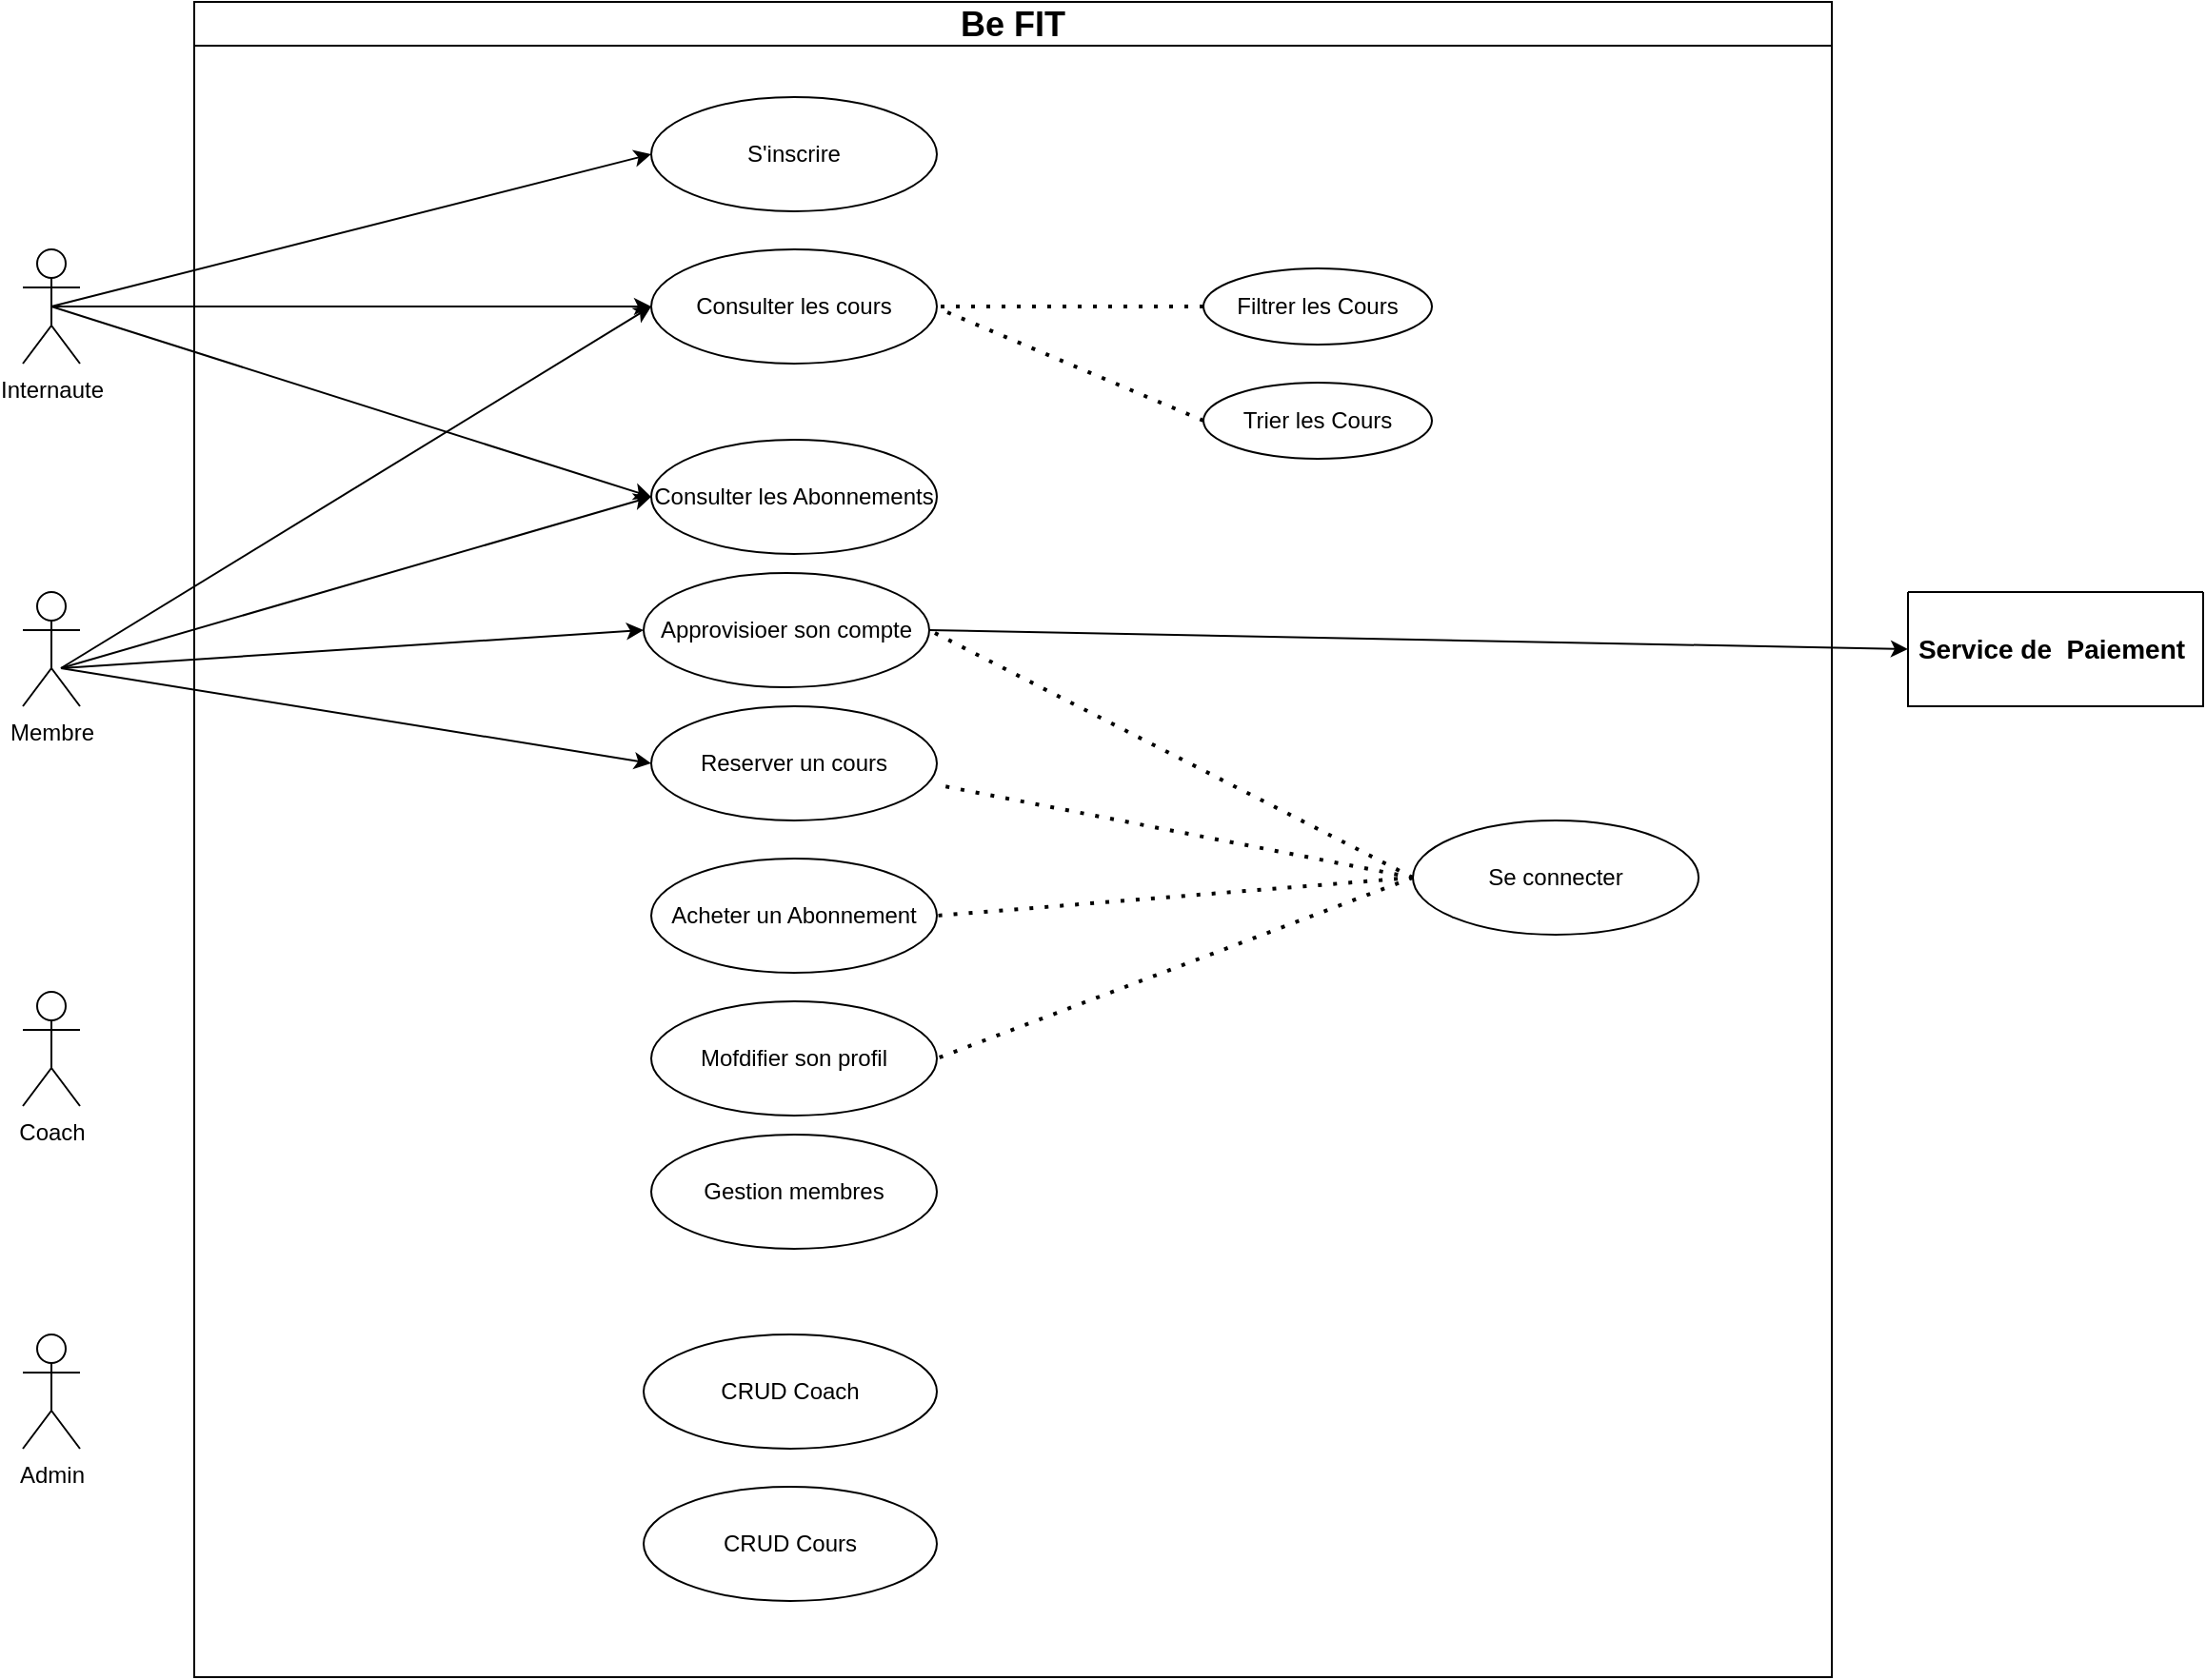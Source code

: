 <mxfile version="21.3.7" type="github">
  <diagram name="Page-1" id="1iFykEma4SjJ6AifyjPA">
    <mxGraphModel dx="1832" dy="1944" grid="1" gridSize="10" guides="1" tooltips="1" connect="1" arrows="1" fold="1" page="1" pageScale="1" pageWidth="827" pageHeight="1169" math="0" shadow="0">
      <root>
        <mxCell id="0" />
        <mxCell id="1" parent="0" />
        <mxCell id="lOYmVdTBjmAg4O3prtzg-1" value="Internaute&lt;br&gt;" style="shape=umlActor;verticalLabelPosition=bottom;verticalAlign=top;html=1;outlineConnect=0;" parent="1" vertex="1">
          <mxGeometry x="130" y="90" width="30" height="60" as="geometry" />
        </mxCell>
        <mxCell id="lOYmVdTBjmAg4O3prtzg-2" value="Membre" style="shape=umlActor;verticalLabelPosition=bottom;verticalAlign=top;html=1;outlineConnect=0;" parent="1" vertex="1">
          <mxGeometry x="130" y="270" width="30" height="60" as="geometry" />
        </mxCell>
        <mxCell id="lOYmVdTBjmAg4O3prtzg-3" value="Admin&lt;br&gt;" style="shape=umlActor;verticalLabelPosition=bottom;verticalAlign=top;html=1;outlineConnect=0;" parent="1" vertex="1">
          <mxGeometry x="130" y="660" width="30" height="60" as="geometry" />
        </mxCell>
        <mxCell id="lOYmVdTBjmAg4O3prtzg-13" value="&lt;font style=&quot;font-size: 18px;&quot;&gt;Be FIT&lt;/font&gt;" style="swimlane;whiteSpace=wrap;html=1;startSize=23;" parent="1" vertex="1">
          <mxGeometry x="220" y="-40" width="860" height="880" as="geometry" />
        </mxCell>
        <mxCell id="lOYmVdTBjmAg4O3prtzg-18" value="Consulter les cours" style="ellipse;whiteSpace=wrap;html=1;" parent="lOYmVdTBjmAg4O3prtzg-13" vertex="1">
          <mxGeometry x="240" y="130" width="150" height="60" as="geometry" />
        </mxCell>
        <mxCell id="lOYmVdTBjmAg4O3prtzg-21" value="Filtrer les Cours" style="ellipse;whiteSpace=wrap;html=1;" parent="lOYmVdTBjmAg4O3prtzg-13" vertex="1">
          <mxGeometry x="530" y="140" width="120" height="40" as="geometry" />
        </mxCell>
        <mxCell id="lOYmVdTBjmAg4O3prtzg-22" value="Trier les Cours" style="ellipse;whiteSpace=wrap;html=1;" parent="lOYmVdTBjmAg4O3prtzg-13" vertex="1">
          <mxGeometry x="530" y="200" width="120" height="40" as="geometry" />
        </mxCell>
        <mxCell id="0ztzo1w5mw3XJSYibWvr-3" value="CRUD Coach" style="ellipse;whiteSpace=wrap;html=1;" vertex="1" parent="lOYmVdTBjmAg4O3prtzg-13">
          <mxGeometry x="236" y="700" width="154" height="60" as="geometry" />
        </mxCell>
        <mxCell id="0ztzo1w5mw3XJSYibWvr-23" value="Reserver un cours" style="ellipse;whiteSpace=wrap;html=1;" vertex="1" parent="lOYmVdTBjmAg4O3prtzg-13">
          <mxGeometry x="240" y="370" width="150" height="60" as="geometry" />
        </mxCell>
        <mxCell id="0ztzo1w5mw3XJSYibWvr-24" value="S&#39;inscrire" style="ellipse;whiteSpace=wrap;html=1;" vertex="1" parent="lOYmVdTBjmAg4O3prtzg-13">
          <mxGeometry x="240" y="50" width="150" height="60" as="geometry" />
        </mxCell>
        <mxCell id="0ztzo1w5mw3XJSYibWvr-31" value="Approvisioer son compte" style="ellipse;whiteSpace=wrap;html=1;" vertex="1" parent="lOYmVdTBjmAg4O3prtzg-13">
          <mxGeometry x="236" y="300" width="150" height="60" as="geometry" />
        </mxCell>
        <mxCell id="0ztzo1w5mw3XJSYibWvr-33" value="Consulter les Abonnements" style="ellipse;whiteSpace=wrap;html=1;" vertex="1" parent="lOYmVdTBjmAg4O3prtzg-13">
          <mxGeometry x="240" y="230" width="150" height="60" as="geometry" />
        </mxCell>
        <mxCell id="0ztzo1w5mw3XJSYibWvr-37" value="Acheter un Abonnement" style="ellipse;whiteSpace=wrap;html=1;" vertex="1" parent="lOYmVdTBjmAg4O3prtzg-13">
          <mxGeometry x="240" y="450" width="150" height="60" as="geometry" />
        </mxCell>
        <mxCell id="0ztzo1w5mw3XJSYibWvr-40" value="Mofdifier son profil&lt;br&gt;" style="ellipse;whiteSpace=wrap;html=1;" vertex="1" parent="lOYmVdTBjmAg4O3prtzg-13">
          <mxGeometry x="240" y="525" width="150" height="60" as="geometry" />
        </mxCell>
        <mxCell id="0ztzo1w5mw3XJSYibWvr-41" style="edgeStyle=orthogonalEdgeStyle;rounded=0;orthogonalLoop=1;jettySize=auto;html=1;exitX=0.5;exitY=1;exitDx=0;exitDy=0;" edge="1" parent="lOYmVdTBjmAg4O3prtzg-13" source="0ztzo1w5mw3XJSYibWvr-40" target="0ztzo1w5mw3XJSYibWvr-40">
          <mxGeometry relative="1" as="geometry" />
        </mxCell>
        <mxCell id="0ztzo1w5mw3XJSYibWvr-42" value="" style="endArrow=none;dashed=1;html=1;dashPattern=1 3;strokeWidth=2;rounded=0;entryX=1.019;entryY=0.697;entryDx=0;entryDy=0;entryPerimeter=0;exitX=0;exitY=0.5;exitDx=0;exitDy=0;" edge="1" parent="lOYmVdTBjmAg4O3prtzg-13" source="0ztzo1w5mw3XJSYibWvr-43" target="0ztzo1w5mw3XJSYibWvr-23">
          <mxGeometry width="50" height="50" relative="1" as="geometry">
            <mxPoint x="640" y="460" as="sourcePoint" />
            <mxPoint x="790" y="410" as="targetPoint" />
          </mxGeometry>
        </mxCell>
        <mxCell id="0ztzo1w5mw3XJSYibWvr-43" value="Se connecter" style="ellipse;whiteSpace=wrap;html=1;" vertex="1" parent="lOYmVdTBjmAg4O3prtzg-13">
          <mxGeometry x="640" y="430" width="150" height="60" as="geometry" />
        </mxCell>
        <mxCell id="0ztzo1w5mw3XJSYibWvr-46" value="" style="endArrow=none;dashed=1;html=1;dashPattern=1 3;strokeWidth=2;rounded=0;entryX=1;entryY=0.5;entryDx=0;entryDy=0;exitX=0;exitY=0.5;exitDx=0;exitDy=0;" edge="1" parent="lOYmVdTBjmAg4O3prtzg-13" source="0ztzo1w5mw3XJSYibWvr-43" target="0ztzo1w5mw3XJSYibWvr-31">
          <mxGeometry width="50" height="50" relative="1" as="geometry">
            <mxPoint x="660" y="480" as="sourcePoint" />
            <mxPoint x="413" y="392" as="targetPoint" />
          </mxGeometry>
        </mxCell>
        <mxCell id="0ztzo1w5mw3XJSYibWvr-47" value="" style="endArrow=none;dashed=1;html=1;dashPattern=1 3;strokeWidth=2;rounded=0;entryX=1.019;entryY=0.697;entryDx=0;entryDy=0;entryPerimeter=0;exitX=0;exitY=0.5;exitDx=0;exitDy=0;" edge="1" parent="lOYmVdTBjmAg4O3prtzg-13" source="lOYmVdTBjmAg4O3prtzg-22">
          <mxGeometry width="50" height="50" relative="1" as="geometry">
            <mxPoint x="640" y="250" as="sourcePoint" />
            <mxPoint x="393" y="162" as="targetPoint" />
          </mxGeometry>
        </mxCell>
        <mxCell id="0ztzo1w5mw3XJSYibWvr-49" value="" style="endArrow=none;dashed=1;html=1;dashPattern=1 3;strokeWidth=2;rounded=0;entryX=1;entryY=0.5;entryDx=0;entryDy=0;exitX=0;exitY=0.5;exitDx=0;exitDy=0;" edge="1" parent="lOYmVdTBjmAg4O3prtzg-13" source="lOYmVdTBjmAg4O3prtzg-21" target="lOYmVdTBjmAg4O3prtzg-18">
          <mxGeometry width="50" height="50" relative="1" as="geometry">
            <mxPoint x="540" y="230" as="sourcePoint" />
            <mxPoint x="403" y="172" as="targetPoint" />
          </mxGeometry>
        </mxCell>
        <mxCell id="0ztzo1w5mw3XJSYibWvr-45" value="" style="endArrow=none;dashed=1;html=1;dashPattern=1 3;strokeWidth=2;rounded=0;entryX=1;entryY=0.5;entryDx=0;entryDy=0;exitX=0;exitY=0.5;exitDx=0;exitDy=0;" edge="1" parent="lOYmVdTBjmAg4O3prtzg-13" source="0ztzo1w5mw3XJSYibWvr-43" target="0ztzo1w5mw3XJSYibWvr-40">
          <mxGeometry width="50" height="50" relative="1" as="geometry">
            <mxPoint x="650" y="470" as="sourcePoint" />
            <mxPoint x="403" y="382" as="targetPoint" />
          </mxGeometry>
        </mxCell>
        <mxCell id="0ztzo1w5mw3XJSYibWvr-44" value="" style="endArrow=none;dashed=1;html=1;dashPattern=1 3;strokeWidth=2;rounded=0;entryX=1;entryY=0.5;entryDx=0;entryDy=0;exitX=0;exitY=0.5;exitDx=0;exitDy=0;" edge="1" parent="lOYmVdTBjmAg4O3prtzg-13" source="0ztzo1w5mw3XJSYibWvr-43" target="0ztzo1w5mw3XJSYibWvr-37">
          <mxGeometry width="50" height="50" relative="1" as="geometry">
            <mxPoint x="650" y="470" as="sourcePoint" />
            <mxPoint x="403" y="382" as="targetPoint" />
          </mxGeometry>
        </mxCell>
        <mxCell id="0ztzo1w5mw3XJSYibWvr-57" value="CRUD Cours" style="ellipse;whiteSpace=wrap;html=1;" vertex="1" parent="lOYmVdTBjmAg4O3prtzg-13">
          <mxGeometry x="236" y="780" width="154" height="60" as="geometry" />
        </mxCell>
        <mxCell id="0ztzo1w5mw3XJSYibWvr-58" value="Gestion membres" style="ellipse;whiteSpace=wrap;html=1;" vertex="1" parent="lOYmVdTBjmAg4O3prtzg-13">
          <mxGeometry x="240" y="595" width="150" height="60" as="geometry" />
        </mxCell>
        <mxCell id="lOYmVdTBjmAg4O3prtzg-26" value="" style="swimlane;startSize=0;" parent="1" vertex="1">
          <mxGeometry x="1120" y="270" width="155" height="60" as="geometry" />
        </mxCell>
        <mxCell id="lOYmVdTBjmAg4O3prtzg-27" value="&lt;b&gt;&lt;font style=&quot;font-size: 14px;&quot;&gt;Service de&amp;nbsp; Paiement&lt;/font&gt;&lt;/b&gt;" style="text;html=1;align=center;verticalAlign=middle;resizable=0;points=[];autosize=1;strokeColor=none;fillColor=none;" parent="lOYmVdTBjmAg4O3prtzg-26" vertex="1">
          <mxGeometry x="-5" y="15" width="160" height="30" as="geometry" />
        </mxCell>
        <mxCell id="lOYmVdTBjmAg4O3prtzg-40" value="" style="endArrow=classic;html=1;rounded=0;exitX=0.5;exitY=0.5;exitDx=0;exitDy=0;exitPerimeter=0;entryX=0;entryY=0.5;entryDx=0;entryDy=0;" parent="1" source="lOYmVdTBjmAg4O3prtzg-1" target="lOYmVdTBjmAg4O3prtzg-18" edge="1">
          <mxGeometry width="50" height="50" relative="1" as="geometry">
            <mxPoint x="540" y="240" as="sourcePoint" />
            <mxPoint x="590" y="190" as="targetPoint" />
          </mxGeometry>
        </mxCell>
        <mxCell id="0ztzo1w5mw3XJSYibWvr-20" value="Coach" style="shape=umlActor;verticalLabelPosition=bottom;verticalAlign=top;html=1;outlineConnect=0;" vertex="1" parent="1">
          <mxGeometry x="130" y="480" width="30" height="60" as="geometry" />
        </mxCell>
        <mxCell id="0ztzo1w5mw3XJSYibWvr-26" value="" style="endArrow=classic;html=1;rounded=0;entryX=0;entryY=0.5;entryDx=0;entryDy=0;" edge="1" parent="1" target="lOYmVdTBjmAg4O3prtzg-18">
          <mxGeometry width="50" height="50" relative="1" as="geometry">
            <mxPoint x="150" y="310" as="sourcePoint" />
            <mxPoint x="476" y="170" as="targetPoint" />
            <Array as="points" />
          </mxGeometry>
        </mxCell>
        <mxCell id="0ztzo1w5mw3XJSYibWvr-27" value="" style="endArrow=classic;html=1;rounded=0;entryX=0;entryY=0.5;entryDx=0;entryDy=0;" edge="1" parent="1" target="0ztzo1w5mw3XJSYibWvr-23">
          <mxGeometry width="50" height="50" relative="1" as="geometry">
            <mxPoint x="150" y="310" as="sourcePoint" />
            <mxPoint x="476" y="170" as="targetPoint" />
          </mxGeometry>
        </mxCell>
        <mxCell id="0ztzo1w5mw3XJSYibWvr-50" value="" style="endArrow=classic;html=1;rounded=0;entryX=0;entryY=0.5;entryDx=0;entryDy=0;" edge="1" parent="1" target="0ztzo1w5mw3XJSYibWvr-33">
          <mxGeometry width="50" height="50" relative="1" as="geometry">
            <mxPoint x="150" y="310" as="sourcePoint" />
            <mxPoint x="470" y="390" as="targetPoint" />
          </mxGeometry>
        </mxCell>
        <mxCell id="0ztzo1w5mw3XJSYibWvr-52" value="" style="endArrow=classic;html=1;rounded=0;entryX=0;entryY=0.5;entryDx=0;entryDy=0;fontStyle=1" edge="1" parent="1" target="0ztzo1w5mw3XJSYibWvr-31">
          <mxGeometry width="50" height="50" relative="1" as="geometry">
            <mxPoint x="150" y="310" as="sourcePoint" />
            <mxPoint x="470" y="250" as="targetPoint" />
          </mxGeometry>
        </mxCell>
        <mxCell id="0ztzo1w5mw3XJSYibWvr-53" value="" style="endArrow=classic;html=1;rounded=0;entryX=0;entryY=0.5;entryDx=0;entryDy=0;exitX=1;exitY=0.5;exitDx=0;exitDy=0;" edge="1" parent="1" source="0ztzo1w5mw3XJSYibWvr-31" target="lOYmVdTBjmAg4O3prtzg-26">
          <mxGeometry width="50" height="50" relative="1" as="geometry">
            <mxPoint x="610" y="300" as="sourcePoint" />
            <mxPoint x="466" y="330" as="targetPoint" />
            <Array as="points" />
          </mxGeometry>
        </mxCell>
        <mxCell id="0ztzo1w5mw3XJSYibWvr-54" value="" style="endArrow=classic;html=1;rounded=0;exitX=0.5;exitY=0.5;exitDx=0;exitDy=0;exitPerimeter=0;entryX=0;entryY=0.5;entryDx=0;entryDy=0;" edge="1" parent="1" source="lOYmVdTBjmAg4O3prtzg-1" target="0ztzo1w5mw3XJSYibWvr-24">
          <mxGeometry width="50" height="50" relative="1" as="geometry">
            <mxPoint x="135" y="130" as="sourcePoint" />
            <mxPoint x="470" y="190" as="targetPoint" />
          </mxGeometry>
        </mxCell>
        <mxCell id="0ztzo1w5mw3XJSYibWvr-56" value="" style="endArrow=classic;html=1;rounded=0;exitX=0.5;exitY=0.5;exitDx=0;exitDy=0;exitPerimeter=0;entryX=0;entryY=0.5;entryDx=0;entryDy=0;" edge="1" parent="1" source="lOYmVdTBjmAg4O3prtzg-1" target="0ztzo1w5mw3XJSYibWvr-33">
          <mxGeometry width="50" height="50" relative="1" as="geometry">
            <mxPoint x="135" y="130" as="sourcePoint" />
            <mxPoint x="470" y="210" as="targetPoint" />
          </mxGeometry>
        </mxCell>
      </root>
    </mxGraphModel>
  </diagram>
</mxfile>
